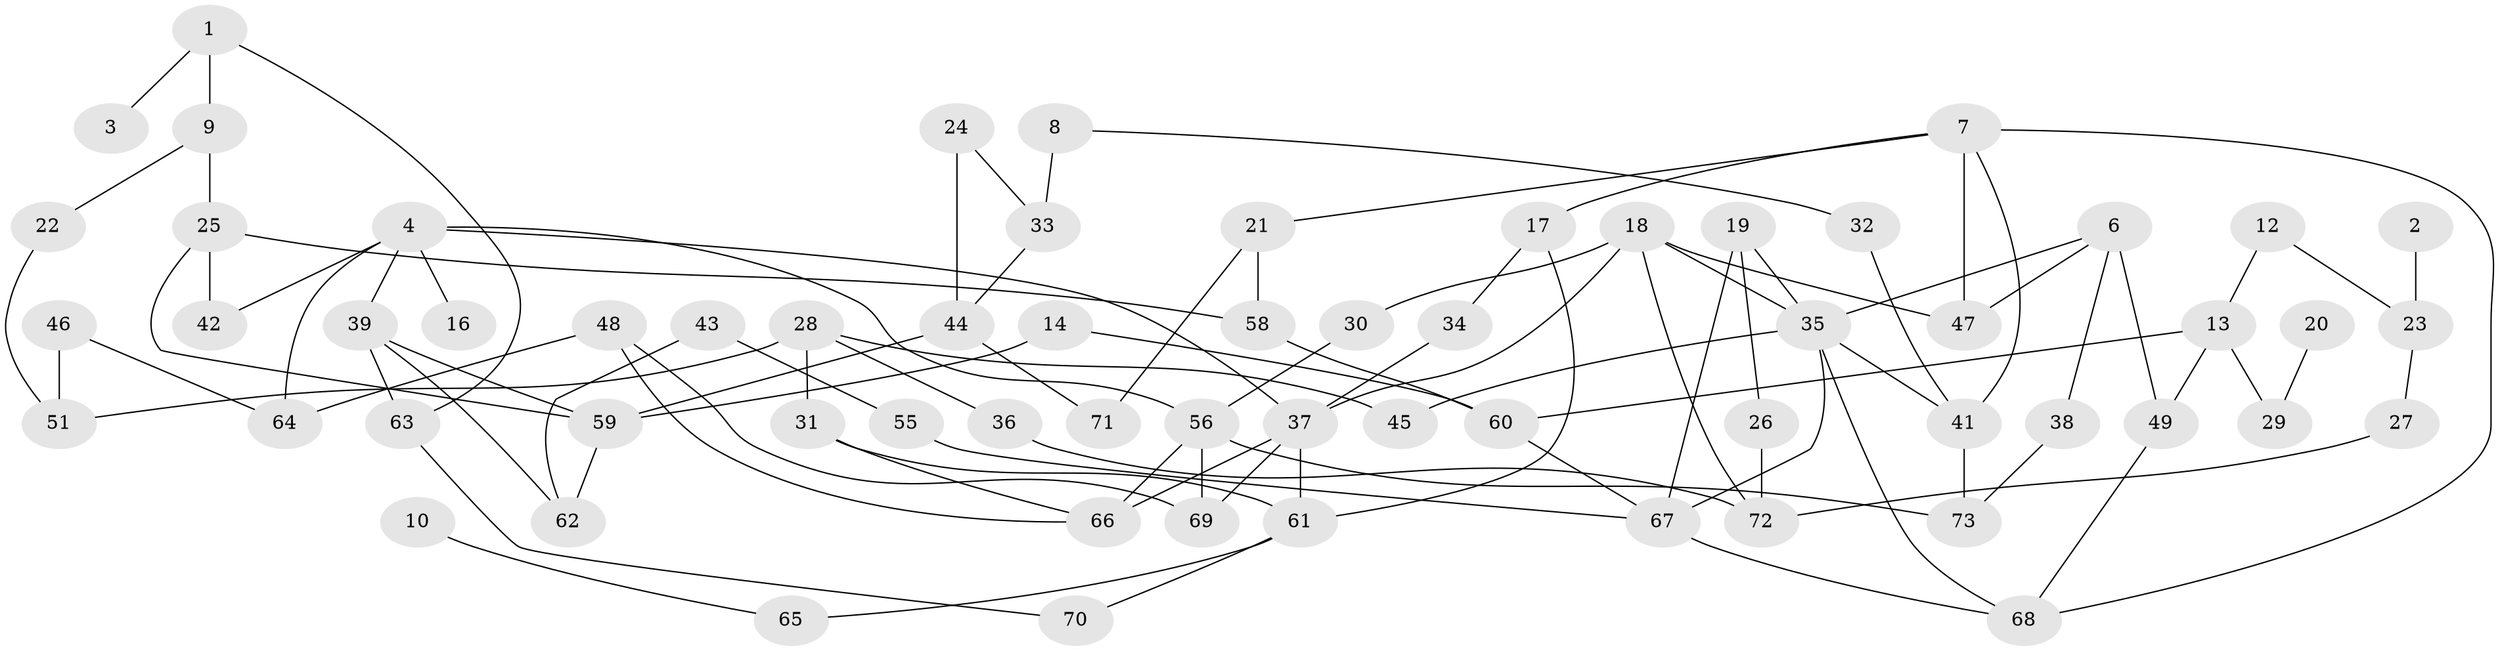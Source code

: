 // original degree distribution, {2: 0.25, 1: 0.14423076923076922, 3: 0.3173076923076923, 5: 0.038461538461538464, 6: 0.04807692307692308, 0: 0.08653846153846154, 4: 0.11538461538461539}
// Generated by graph-tools (version 1.1) at 2025/35/03/04/25 23:35:51]
// undirected, 64 vertices, 97 edges
graph export_dot {
  node [color=gray90,style=filled];
  1;
  2;
  3;
  4;
  6;
  7;
  8;
  9;
  10;
  12;
  13;
  14;
  16;
  17;
  18;
  19;
  20;
  21;
  22;
  23;
  24;
  25;
  26;
  27;
  28;
  29;
  30;
  31;
  32;
  33;
  34;
  35;
  36;
  37;
  38;
  39;
  41;
  42;
  43;
  44;
  45;
  46;
  47;
  48;
  49;
  51;
  55;
  56;
  58;
  59;
  60;
  61;
  62;
  63;
  64;
  65;
  66;
  67;
  68;
  69;
  70;
  71;
  72;
  73;
  1 -- 3 [weight=1.0];
  1 -- 9 [weight=1.0];
  1 -- 63 [weight=1.0];
  2 -- 23 [weight=1.0];
  4 -- 16 [weight=1.0];
  4 -- 37 [weight=1.0];
  4 -- 39 [weight=1.0];
  4 -- 42 [weight=1.0];
  4 -- 56 [weight=1.0];
  4 -- 64 [weight=1.0];
  6 -- 35 [weight=1.0];
  6 -- 38 [weight=1.0];
  6 -- 47 [weight=1.0];
  6 -- 49 [weight=1.0];
  7 -- 17 [weight=1.0];
  7 -- 21 [weight=1.0];
  7 -- 41 [weight=1.0];
  7 -- 47 [weight=1.0];
  7 -- 68 [weight=1.0];
  8 -- 32 [weight=1.0];
  8 -- 33 [weight=2.0];
  9 -- 22 [weight=1.0];
  9 -- 25 [weight=1.0];
  10 -- 65 [weight=1.0];
  12 -- 13 [weight=1.0];
  12 -- 23 [weight=1.0];
  13 -- 29 [weight=1.0];
  13 -- 49 [weight=1.0];
  13 -- 60 [weight=1.0];
  14 -- 59 [weight=1.0];
  14 -- 60 [weight=1.0];
  17 -- 34 [weight=1.0];
  17 -- 61 [weight=1.0];
  18 -- 30 [weight=1.0];
  18 -- 35 [weight=1.0];
  18 -- 37 [weight=1.0];
  18 -- 47 [weight=1.0];
  18 -- 72 [weight=1.0];
  19 -- 26 [weight=1.0];
  19 -- 35 [weight=1.0];
  19 -- 67 [weight=1.0];
  20 -- 29 [weight=1.0];
  21 -- 58 [weight=1.0];
  21 -- 71 [weight=1.0];
  22 -- 51 [weight=1.0];
  23 -- 27 [weight=1.0];
  24 -- 33 [weight=1.0];
  24 -- 44 [weight=1.0];
  25 -- 42 [weight=1.0];
  25 -- 58 [weight=1.0];
  25 -- 59 [weight=1.0];
  26 -- 72 [weight=1.0];
  27 -- 72 [weight=1.0];
  28 -- 31 [weight=1.0];
  28 -- 36 [weight=1.0];
  28 -- 45 [weight=1.0];
  28 -- 51 [weight=1.0];
  30 -- 56 [weight=1.0];
  31 -- 61 [weight=1.0];
  31 -- 66 [weight=1.0];
  32 -- 41 [weight=1.0];
  33 -- 44 [weight=1.0];
  34 -- 37 [weight=1.0];
  35 -- 41 [weight=1.0];
  35 -- 45 [weight=1.0];
  35 -- 67 [weight=1.0];
  35 -- 68 [weight=1.0];
  36 -- 72 [weight=1.0];
  37 -- 61 [weight=1.0];
  37 -- 66 [weight=1.0];
  37 -- 69 [weight=2.0];
  38 -- 73 [weight=1.0];
  39 -- 59 [weight=1.0];
  39 -- 62 [weight=1.0];
  39 -- 63 [weight=1.0];
  41 -- 73 [weight=1.0];
  43 -- 55 [weight=1.0];
  43 -- 62 [weight=1.0];
  44 -- 59 [weight=1.0];
  44 -- 71 [weight=1.0];
  46 -- 51 [weight=1.0];
  46 -- 64 [weight=1.0];
  48 -- 64 [weight=1.0];
  48 -- 66 [weight=1.0];
  48 -- 69 [weight=1.0];
  49 -- 68 [weight=1.0];
  55 -- 67 [weight=1.0];
  56 -- 66 [weight=2.0];
  56 -- 69 [weight=2.0];
  56 -- 73 [weight=1.0];
  58 -- 60 [weight=1.0];
  59 -- 62 [weight=1.0];
  60 -- 67 [weight=1.0];
  61 -- 65 [weight=1.0];
  61 -- 70 [weight=1.0];
  63 -- 70 [weight=1.0];
  67 -- 68 [weight=1.0];
}
